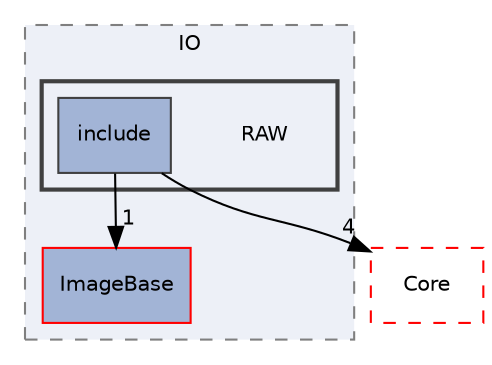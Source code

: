 digraph "RAW"
{
 // LATEX_PDF_SIZE
  edge [fontname="Helvetica",fontsize="10",labelfontname="Helvetica",labelfontsize="10"];
  node [fontname="Helvetica",fontsize="10",shape=record];
  compound=true
  subgraph clusterdir_367545fbb67972528c5e9da3f2610d14 {
    graph [ bgcolor="#edf0f7", pencolor="grey50", style="filled,dashed,", label="IO", fontname="Helvetica", fontsize="10", URL="dir_367545fbb67972528c5e9da3f2610d14.html"]
  dir_020f7385454ba6ea738f2859cea00f45 [shape=box, label="ImageBase", style="filled,", fillcolor="#a2b4d6", color="red", URL="dir_020f7385454ba6ea738f2859cea00f45.html"];
  subgraph clusterdir_0c12fe0ce5f2d4de13591e36cc71eac3 {
    graph [ bgcolor="#edf0f7", pencolor="grey25", style="filled,bold,", label="", fontname="Helvetica", fontsize="10", URL="dir_0c12fe0ce5f2d4de13591e36cc71eac3.html"]
    dir_0c12fe0ce5f2d4de13591e36cc71eac3 [shape=plaintext, label="RAW"];
  dir_6cbee29ba9613b5f4faf1b0dab367f21 [shape=box, label="include", style="filled,", fillcolor="#a2b4d6", color="grey25", URL="dir_6cbee29ba9613b5f4faf1b0dab367f21.html"];
  }
  }
  dir_cac7f9cecb9aa42a0bd05452dddd8a21 [shape=box, label="Core", style="dashed,", fillcolor="#edf0f7", color="red", URL="dir_cac7f9cecb9aa42a0bd05452dddd8a21.html"];
  dir_6cbee29ba9613b5f4faf1b0dab367f21->dir_020f7385454ba6ea738f2859cea00f45 [headlabel="1", labeldistance=1.5 headhref="dir_000138_000046.html"];
  dir_6cbee29ba9613b5f4faf1b0dab367f21->dir_cac7f9cecb9aa42a0bd05452dddd8a21 [headlabel="4", labeldistance=1.5 headhref="dir_000138_000014.html"];
}

